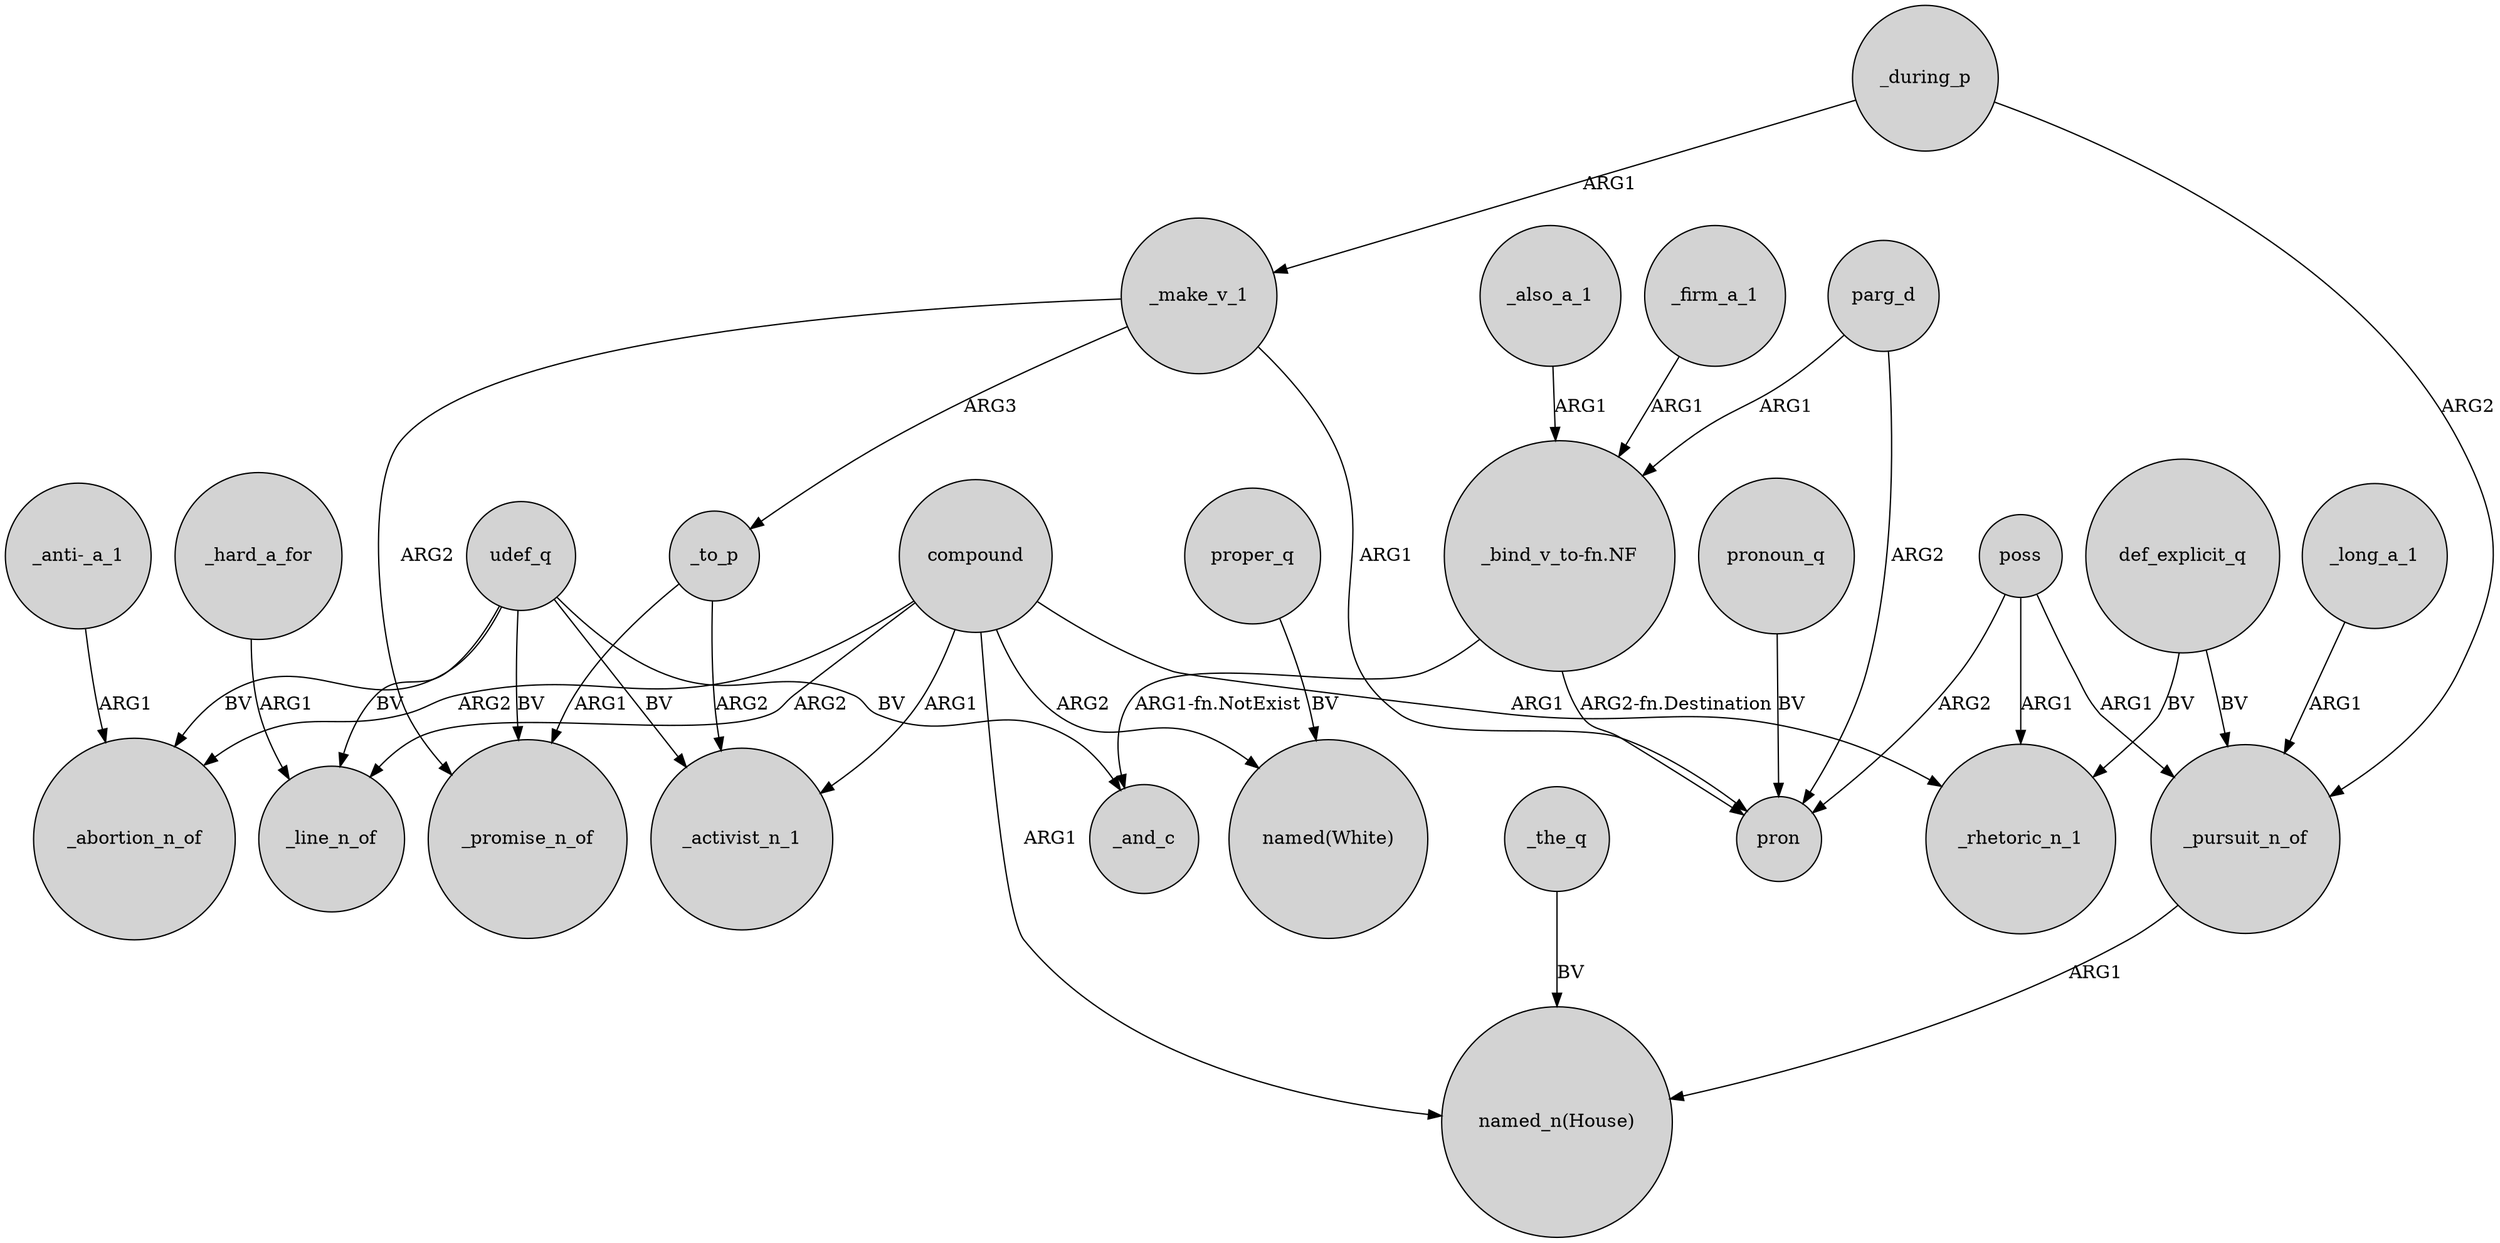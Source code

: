 digraph {
	node [shape=circle style=filled]
	compound -> _line_n_of [label=ARG2]
	"_anti-_a_1" -> _abortion_n_of [label=ARG1]
	_pursuit_n_of -> "named_n(House)" [label=ARG1]
	poss -> pron [label=ARG2]
	parg_d -> "_bind_v_to-fn.NF" [label=ARG1]
	_to_p -> _promise_n_of [label=ARG1]
	compound -> "named(White)" [label=ARG2]
	compound -> _rhetoric_n_1 [label=ARG1]
	_to_p -> _activist_n_1 [label=ARG2]
	"_bind_v_to-fn.NF" -> _and_c [label="ARG1-fn.NotExist"]
	_long_a_1 -> _pursuit_n_of [label=ARG1]
	_during_p -> _pursuit_n_of [label=ARG2]
	compound -> "named_n(House)" [label=ARG1]
	_the_q -> "named_n(House)" [label=BV]
	parg_d -> pron [label=ARG2]
	_also_a_1 -> "_bind_v_to-fn.NF" [label=ARG1]
	_hard_a_for -> _line_n_of [label=ARG1]
	pronoun_q -> pron [label=BV]
	proper_q -> "named(White)" [label=BV]
	_make_v_1 -> _promise_n_of [label=ARG2]
	poss -> _rhetoric_n_1 [label=ARG1]
	udef_q -> _line_n_of [label=BV]
	_make_v_1 -> pron [label=ARG1]
	udef_q -> _activist_n_1 [label=BV]
	udef_q -> _abortion_n_of [label=BV]
	"_bind_v_to-fn.NF" -> pron [label="ARG2-fn.Destination"]
	_make_v_1 -> _to_p [label=ARG3]
	udef_q -> _promise_n_of [label=BV]
	_during_p -> _make_v_1 [label=ARG1]
	poss -> _pursuit_n_of [label=ARG1]
	def_explicit_q -> _pursuit_n_of [label=BV]
	udef_q -> _and_c [label=BV]
	_firm_a_1 -> "_bind_v_to-fn.NF" [label=ARG1]
	compound -> _abortion_n_of [label=ARG2]
	def_explicit_q -> _rhetoric_n_1 [label=BV]
	compound -> _activist_n_1 [label=ARG1]
}
